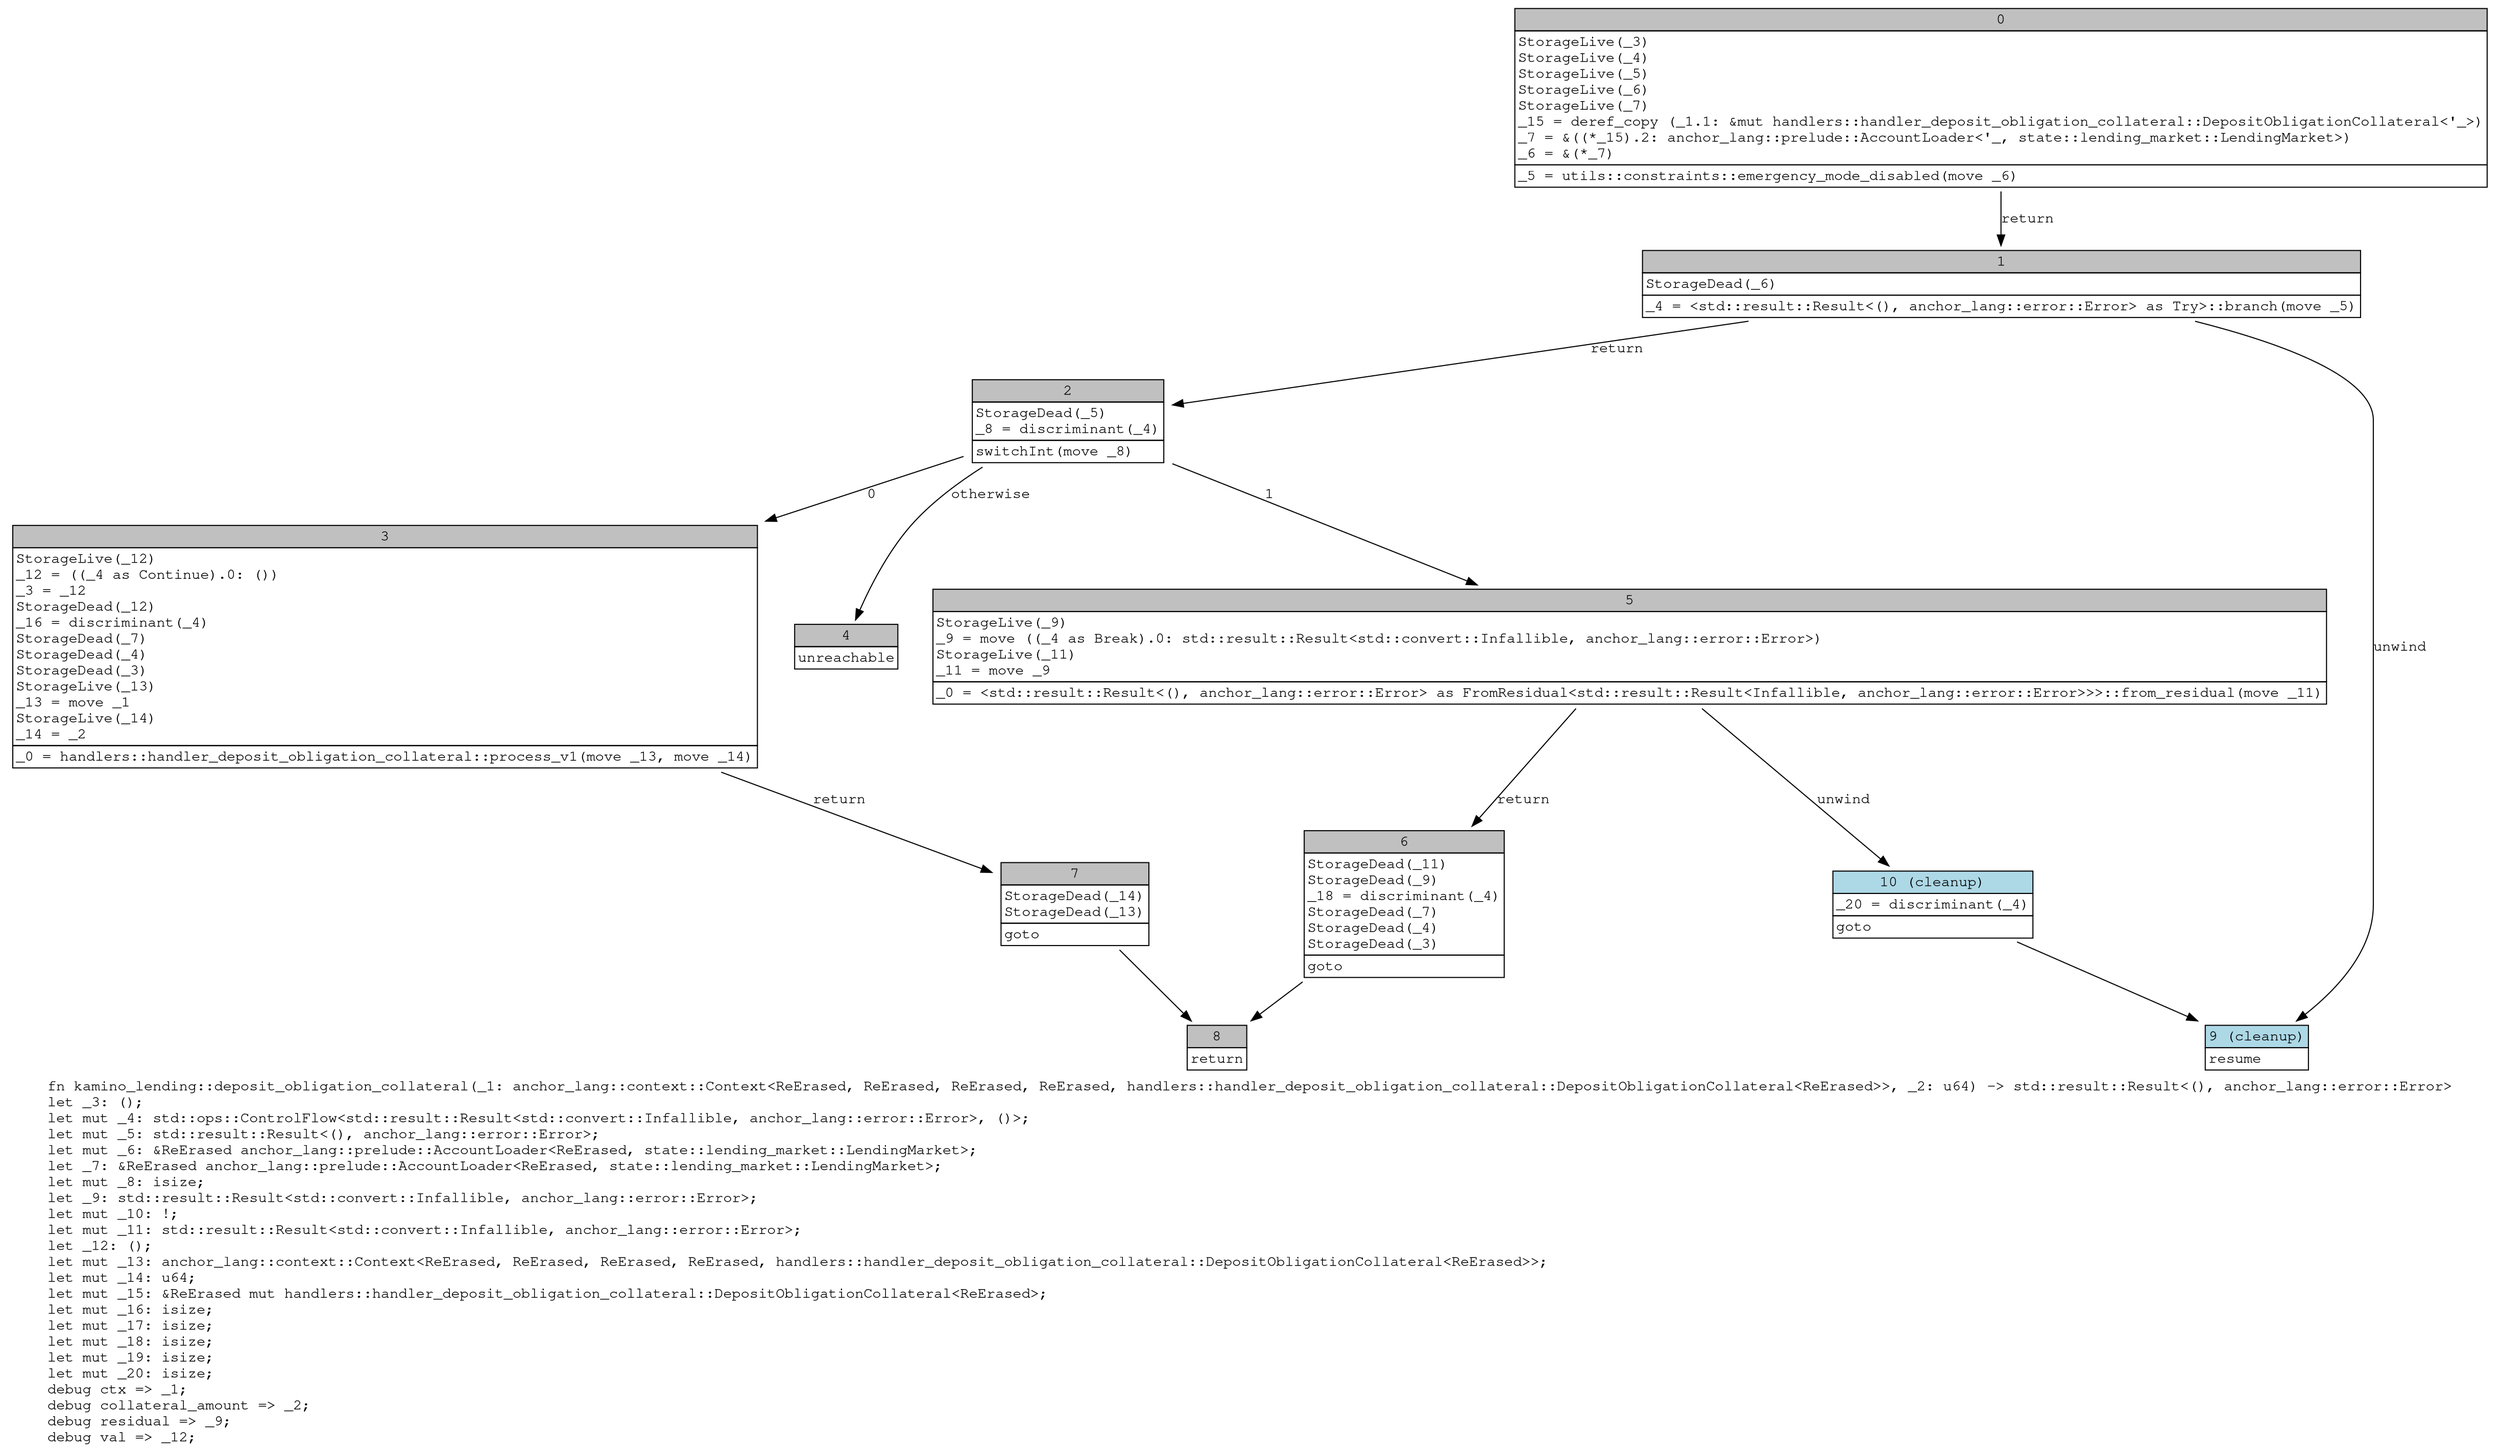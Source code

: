 digraph Mir_0_13866 {
    graph [fontname="Courier, monospace"];
    node [fontname="Courier, monospace"];
    edge [fontname="Courier, monospace"];
    label=<fn kamino_lending::deposit_obligation_collateral(_1: anchor_lang::context::Context&lt;ReErased, ReErased, ReErased, ReErased, handlers::handler_deposit_obligation_collateral::DepositObligationCollateral&lt;ReErased&gt;&gt;, _2: u64) -&gt; std::result::Result&lt;(), anchor_lang::error::Error&gt;<br align="left"/>let _3: ();<br align="left"/>let mut _4: std::ops::ControlFlow&lt;std::result::Result&lt;std::convert::Infallible, anchor_lang::error::Error&gt;, ()&gt;;<br align="left"/>let mut _5: std::result::Result&lt;(), anchor_lang::error::Error&gt;;<br align="left"/>let mut _6: &amp;ReErased anchor_lang::prelude::AccountLoader&lt;ReErased, state::lending_market::LendingMarket&gt;;<br align="left"/>let _7: &amp;ReErased anchor_lang::prelude::AccountLoader&lt;ReErased, state::lending_market::LendingMarket&gt;;<br align="left"/>let mut _8: isize;<br align="left"/>let _9: std::result::Result&lt;std::convert::Infallible, anchor_lang::error::Error&gt;;<br align="left"/>let mut _10: !;<br align="left"/>let mut _11: std::result::Result&lt;std::convert::Infallible, anchor_lang::error::Error&gt;;<br align="left"/>let _12: ();<br align="left"/>let mut _13: anchor_lang::context::Context&lt;ReErased, ReErased, ReErased, ReErased, handlers::handler_deposit_obligation_collateral::DepositObligationCollateral&lt;ReErased&gt;&gt;;<br align="left"/>let mut _14: u64;<br align="left"/>let mut _15: &amp;ReErased mut handlers::handler_deposit_obligation_collateral::DepositObligationCollateral&lt;ReErased&gt;;<br align="left"/>let mut _16: isize;<br align="left"/>let mut _17: isize;<br align="left"/>let mut _18: isize;<br align="left"/>let mut _19: isize;<br align="left"/>let mut _20: isize;<br align="left"/>debug ctx =&gt; _1;<br align="left"/>debug collateral_amount =&gt; _2;<br align="left"/>debug residual =&gt; _9;<br align="left"/>debug val =&gt; _12;<br align="left"/>>;
    bb0__0_13866 [shape="none", label=<<table border="0" cellborder="1" cellspacing="0"><tr><td bgcolor="gray" align="center" colspan="1">0</td></tr><tr><td align="left" balign="left">StorageLive(_3)<br/>StorageLive(_4)<br/>StorageLive(_5)<br/>StorageLive(_6)<br/>StorageLive(_7)<br/>_15 = deref_copy (_1.1: &amp;mut handlers::handler_deposit_obligation_collateral::DepositObligationCollateral&lt;'_&gt;)<br/>_7 = &amp;((*_15).2: anchor_lang::prelude::AccountLoader&lt;'_, state::lending_market::LendingMarket&gt;)<br/>_6 = &amp;(*_7)<br/></td></tr><tr><td align="left">_5 = utils::constraints::emergency_mode_disabled(move _6)</td></tr></table>>];
    bb1__0_13866 [shape="none", label=<<table border="0" cellborder="1" cellspacing="0"><tr><td bgcolor="gray" align="center" colspan="1">1</td></tr><tr><td align="left" balign="left">StorageDead(_6)<br/></td></tr><tr><td align="left">_4 = &lt;std::result::Result&lt;(), anchor_lang::error::Error&gt; as Try&gt;::branch(move _5)</td></tr></table>>];
    bb2__0_13866 [shape="none", label=<<table border="0" cellborder="1" cellspacing="0"><tr><td bgcolor="gray" align="center" colspan="1">2</td></tr><tr><td align="left" balign="left">StorageDead(_5)<br/>_8 = discriminant(_4)<br/></td></tr><tr><td align="left">switchInt(move _8)</td></tr></table>>];
    bb3__0_13866 [shape="none", label=<<table border="0" cellborder="1" cellspacing="0"><tr><td bgcolor="gray" align="center" colspan="1">3</td></tr><tr><td align="left" balign="left">StorageLive(_12)<br/>_12 = ((_4 as Continue).0: ())<br/>_3 = _12<br/>StorageDead(_12)<br/>_16 = discriminant(_4)<br/>StorageDead(_7)<br/>StorageDead(_4)<br/>StorageDead(_3)<br/>StorageLive(_13)<br/>_13 = move _1<br/>StorageLive(_14)<br/>_14 = _2<br/></td></tr><tr><td align="left">_0 = handlers::handler_deposit_obligation_collateral::process_v1(move _13, move _14)</td></tr></table>>];
    bb4__0_13866 [shape="none", label=<<table border="0" cellborder="1" cellspacing="0"><tr><td bgcolor="gray" align="center" colspan="1">4</td></tr><tr><td align="left">unreachable</td></tr></table>>];
    bb5__0_13866 [shape="none", label=<<table border="0" cellborder="1" cellspacing="0"><tr><td bgcolor="gray" align="center" colspan="1">5</td></tr><tr><td align="left" balign="left">StorageLive(_9)<br/>_9 = move ((_4 as Break).0: std::result::Result&lt;std::convert::Infallible, anchor_lang::error::Error&gt;)<br/>StorageLive(_11)<br/>_11 = move _9<br/></td></tr><tr><td align="left">_0 = &lt;std::result::Result&lt;(), anchor_lang::error::Error&gt; as FromResidual&lt;std::result::Result&lt;Infallible, anchor_lang::error::Error&gt;&gt;&gt;::from_residual(move _11)</td></tr></table>>];
    bb6__0_13866 [shape="none", label=<<table border="0" cellborder="1" cellspacing="0"><tr><td bgcolor="gray" align="center" colspan="1">6</td></tr><tr><td align="left" balign="left">StorageDead(_11)<br/>StorageDead(_9)<br/>_18 = discriminant(_4)<br/>StorageDead(_7)<br/>StorageDead(_4)<br/>StorageDead(_3)<br/></td></tr><tr><td align="left">goto</td></tr></table>>];
    bb7__0_13866 [shape="none", label=<<table border="0" cellborder="1" cellspacing="0"><tr><td bgcolor="gray" align="center" colspan="1">7</td></tr><tr><td align="left" balign="left">StorageDead(_14)<br/>StorageDead(_13)<br/></td></tr><tr><td align="left">goto</td></tr></table>>];
    bb8__0_13866 [shape="none", label=<<table border="0" cellborder="1" cellspacing="0"><tr><td bgcolor="gray" align="center" colspan="1">8</td></tr><tr><td align="left">return</td></tr></table>>];
    bb9__0_13866 [shape="none", label=<<table border="0" cellborder="1" cellspacing="0"><tr><td bgcolor="lightblue" align="center" colspan="1">9 (cleanup)</td></tr><tr><td align="left">resume</td></tr></table>>];
    bb10__0_13866 [shape="none", label=<<table border="0" cellborder="1" cellspacing="0"><tr><td bgcolor="lightblue" align="center" colspan="1">10 (cleanup)</td></tr><tr><td align="left" balign="left">_20 = discriminant(_4)<br/></td></tr><tr><td align="left">goto</td></tr></table>>];
    bb0__0_13866 -> bb1__0_13866 [label="return"];
    bb1__0_13866 -> bb2__0_13866 [label="return"];
    bb1__0_13866 -> bb9__0_13866 [label="unwind"];
    bb2__0_13866 -> bb3__0_13866 [label="0"];
    bb2__0_13866 -> bb5__0_13866 [label="1"];
    bb2__0_13866 -> bb4__0_13866 [label="otherwise"];
    bb3__0_13866 -> bb7__0_13866 [label="return"];
    bb5__0_13866 -> bb6__0_13866 [label="return"];
    bb5__0_13866 -> bb10__0_13866 [label="unwind"];
    bb6__0_13866 -> bb8__0_13866 [label=""];
    bb7__0_13866 -> bb8__0_13866 [label=""];
    bb10__0_13866 -> bb9__0_13866 [label=""];
}
